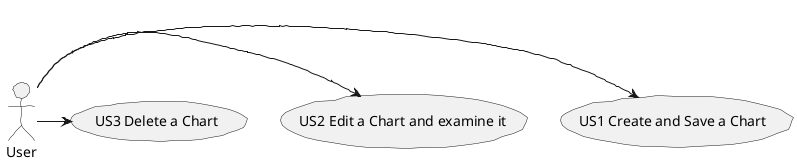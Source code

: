 @startuml  use_case.png
skinparam handwritten true
skinparam monochrome true
skinparam packageStyle rect
skinparam defaultFontName FG Virgil
skinparam shadowing false

User -> (US1 Create and Save a Chart )

User -> (US2 Edit a Chart and examine it)

User -> (US3 Delete a Chart)

@enduml